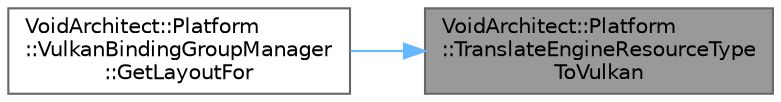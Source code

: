 digraph "VoidArchitect::Platform::TranslateEngineResourceTypeToVulkan"
{
 // LATEX_PDF_SIZE
  bgcolor="transparent";
  edge [fontname=Helvetica,fontsize=10,labelfontname=Helvetica,labelfontsize=10];
  node [fontname=Helvetica,fontsize=10,shape=box,height=0.2,width=0.4];
  rankdir="RL";
  Node1 [id="Node000001",label="VoidArchitect::Platform\l::TranslateEngineResourceType\lToVulkan",height=0.2,width=0.4,color="gray40", fillcolor="grey60", style="filled", fontcolor="black",tooltip=" "];
  Node1 -> Node2 [id="edge1_Node000001_Node000002",dir="back",color="steelblue1",style="solid",tooltip=" "];
  Node2 [id="Node000002",label="VoidArchitect::Platform\l::VulkanBindingGroupManager\l::GetLayoutFor",height=0.2,width=0.4,color="grey40", fillcolor="white", style="filled",URL="$class_void_architect_1_1_platform_1_1_vulkan_binding_group_manager.html#a7e6f411c0e34775834ddcf7c79ae3f8e",tooltip=" "];
}
